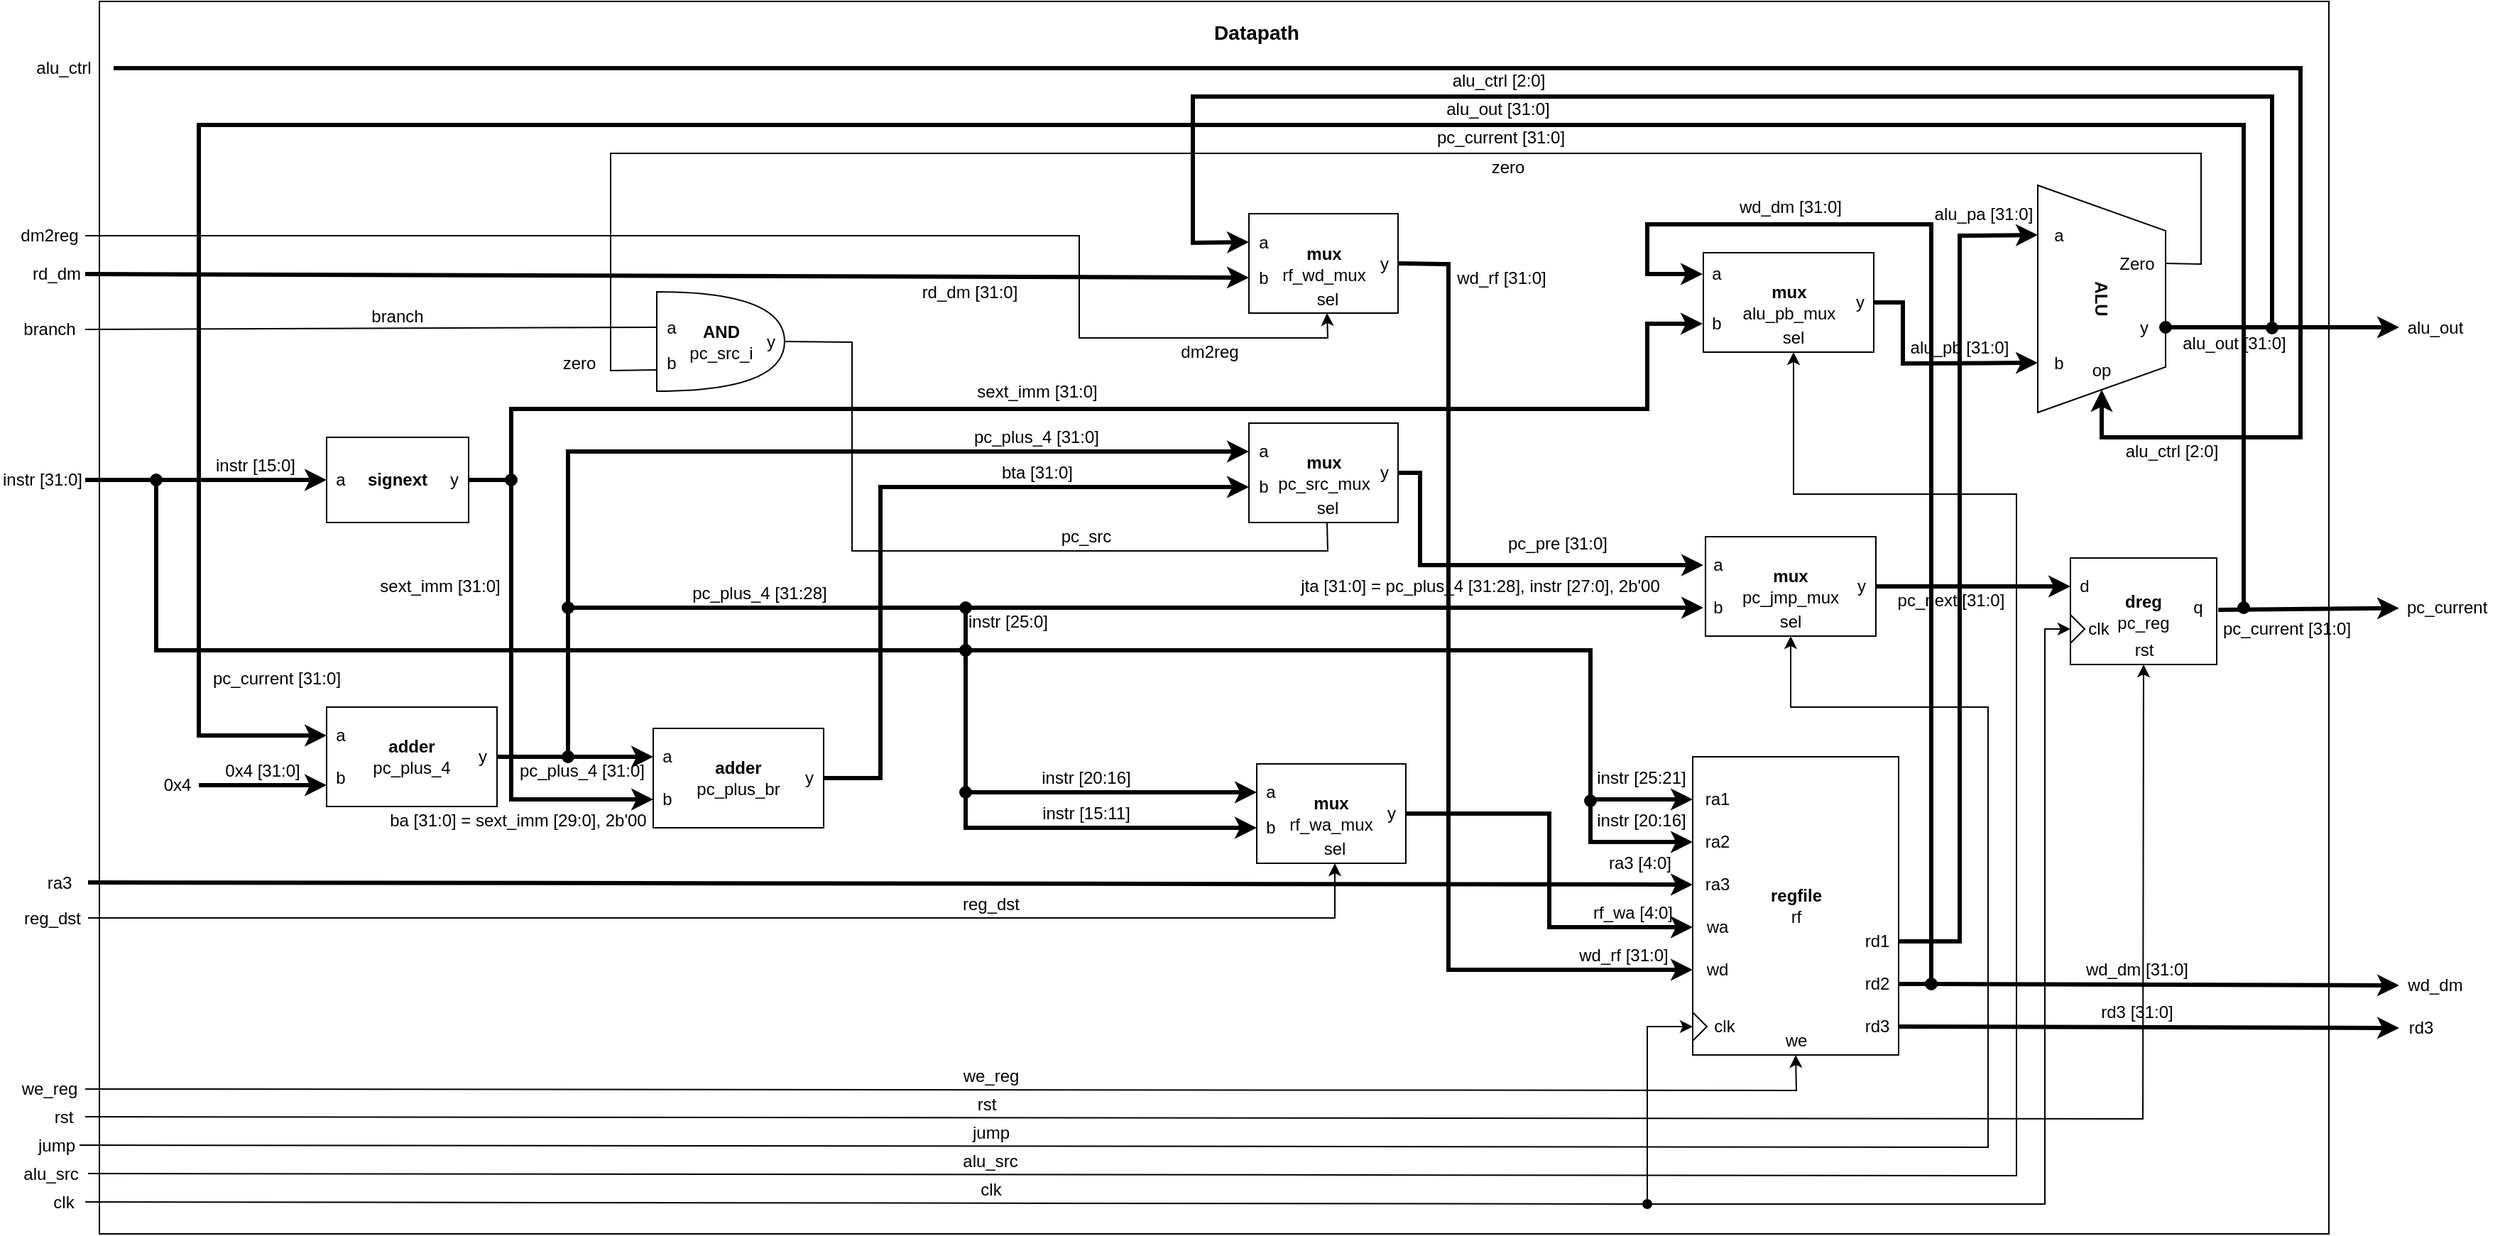 <mxfile version="12.1.1" type="google" pages="1"><diagram id="KjgQp8rjmas2Ug6D9yZW" name="Page-1"><mxGraphModel dx="2262" dy="1905" grid="1" gridSize="10" guides="1" tooltips="1" connect="1" arrows="1" fold="1" page="1" pageScale="1" pageWidth="850" pageHeight="1100" math="0" shadow="0"><root><mxCell id="0"/><mxCell id="1" parent="0"/><mxCell id="xf8EQOuF72Pf7QYpIrxu-152" value="" style="rounded=0;whiteSpace=wrap;html=1;" parent="1" vertex="1"><mxGeometry x="-770" y="-87" width="1570" height="868" as="geometry"/></mxCell><mxCell id="f_038xIlyDgQjVw056-M-1" value="" style="rounded=0;whiteSpace=wrap;html=1;" parent="1" vertex="1"><mxGeometry x="352" y="445" width="145" height="210" as="geometry"/></mxCell><mxCell id="f_038xIlyDgQjVw056-M-2" value="ra1" style="text;html=1;strokeColor=none;fillColor=none;align=center;verticalAlign=middle;whiteSpace=wrap;rounded=0;" parent="1" vertex="1"><mxGeometry x="352" y="465" width="35" height="20" as="geometry"/></mxCell><mxCell id="f_038xIlyDgQjVw056-M-3" value="ra2" style="text;html=1;strokeColor=none;fillColor=none;align=center;verticalAlign=middle;whiteSpace=wrap;rounded=0;" parent="1" vertex="1"><mxGeometry x="352" y="495" width="35" height="20" as="geometry"/></mxCell><mxCell id="f_038xIlyDgQjVw056-M-4" value="ra3" style="text;html=1;strokeColor=none;fillColor=none;align=center;verticalAlign=middle;whiteSpace=wrap;rounded=0;" parent="1" vertex="1"><mxGeometry x="352" y="525" width="35" height="20" as="geometry"/></mxCell><mxCell id="f_038xIlyDgQjVw056-M-6" value="wd" style="text;html=1;strokeColor=none;fillColor=none;align=center;verticalAlign=middle;whiteSpace=wrap;rounded=0;" parent="1" vertex="1"><mxGeometry x="352" y="585" width="35" height="20" as="geometry"/></mxCell><mxCell id="f_038xIlyDgQjVw056-M-7" value="rd1" style="text;html=1;strokeColor=none;fillColor=none;align=center;verticalAlign=middle;whiteSpace=wrap;rounded=0;" parent="1" vertex="1"><mxGeometry x="467" y="565" width="30" height="20" as="geometry"/></mxCell><mxCell id="f_038xIlyDgQjVw056-M-9" value="&lt;b&gt;regfile&lt;/b&gt;&lt;br&gt;rf" style="text;html=1;strokeColor=none;fillColor=none;align=center;verticalAlign=middle;whiteSpace=wrap;rounded=0;" parent="1" vertex="1"><mxGeometry x="384.5" y="540" width="80" height="20" as="geometry"/></mxCell><mxCell id="f_038xIlyDgQjVw056-M-25" value="" style="triangle;whiteSpace=wrap;html=1;" parent="1" vertex="1"><mxGeometry x="352" y="625" width="10" height="20" as="geometry"/></mxCell><mxCell id="f_038xIlyDgQjVw056-M-26" value="clk" style="text;html=1;strokeColor=none;fillColor=none;align=center;verticalAlign=middle;whiteSpace=wrap;rounded=0;" parent="1" vertex="1"><mxGeometry x="362" y="625" width="25" height="20" as="geometry"/></mxCell><mxCell id="f_038xIlyDgQjVw056-M-27" value="we" style="text;html=1;strokeColor=none;fillColor=none;align=center;verticalAlign=middle;whiteSpace=wrap;rounded=0;" parent="1" vertex="1"><mxGeometry x="409.5" y="635" width="30" height="20" as="geometry"/></mxCell><mxCell id="f_038xIlyDgQjVw056-M-29" value="wa" style="text;html=1;strokeColor=none;fillColor=none;align=center;verticalAlign=middle;whiteSpace=wrap;rounded=0;" parent="1" vertex="1"><mxGeometry x="352" y="555" width="35" height="20" as="geometry"/></mxCell><mxCell id="f_038xIlyDgQjVw056-M-33" value="rd2" style="text;html=1;strokeColor=none;fillColor=none;align=center;verticalAlign=middle;whiteSpace=wrap;rounded=0;" parent="1" vertex="1"><mxGeometry x="467" y="595" width="30" height="20" as="geometry"/></mxCell><mxCell id="f_038xIlyDgQjVw056-M-34" value="rd3" style="text;html=1;strokeColor=none;fillColor=none;align=center;verticalAlign=middle;whiteSpace=wrap;rounded=0;" parent="1" vertex="1"><mxGeometry x="467" y="625" width="30" height="20" as="geometry"/></mxCell><mxCell id="f_038xIlyDgQjVw056-M-73" value="&lt;b&gt;mux&lt;/b&gt;&lt;br&gt;pc_jmp_mux" style="rounded=0;whiteSpace=wrap;html=1;" parent="1" vertex="1"><mxGeometry x="361" y="290" width="120" height="70" as="geometry"/></mxCell><mxCell id="f_038xIlyDgQjVw056-M-74" value="a" style="text;html=1;strokeColor=none;fillColor=none;align=center;verticalAlign=middle;whiteSpace=wrap;rounded=0;fontStyle=0" parent="1" vertex="1"><mxGeometry x="359.5" y="300" width="20" height="20" as="geometry"/></mxCell><mxCell id="f_038xIlyDgQjVw056-M-75" value="b" style="text;html=1;strokeColor=none;fillColor=none;align=center;verticalAlign=middle;whiteSpace=wrap;rounded=0;fontStyle=0" parent="1" vertex="1"><mxGeometry x="359.5" y="330" width="20" height="20" as="geometry"/></mxCell><mxCell id="f_038xIlyDgQjVw056-M-76" value="y" style="text;html=1;strokeColor=none;fillColor=none;align=center;verticalAlign=middle;whiteSpace=wrap;rounded=0;fontStyle=0" parent="1" vertex="1"><mxGeometry x="461" y="315" width="20" height="20" as="geometry"/></mxCell><mxCell id="f_038xIlyDgQjVw056-M-77" value="sel" style="text;html=1;strokeColor=none;fillColor=none;align=center;verticalAlign=middle;whiteSpace=wrap;rounded=0;" parent="1" vertex="1"><mxGeometry x="401" y="340" width="40" height="20" as="geometry"/></mxCell><mxCell id="f_038xIlyDgQjVw056-M-81" value="&lt;b&gt;mux&lt;/b&gt;&lt;br&gt;rf_wa_mux" style="rounded=0;whiteSpace=wrap;html=1;" parent="1" vertex="1"><mxGeometry x="45" y="450" width="105" height="70" as="geometry"/></mxCell><mxCell id="f_038xIlyDgQjVw056-M-82" value="a" style="text;html=1;strokeColor=none;fillColor=none;align=center;verticalAlign=middle;whiteSpace=wrap;rounded=0;fontStyle=0" parent="1" vertex="1"><mxGeometry x="45" y="460" width="20" height="20" as="geometry"/></mxCell><mxCell id="f_038xIlyDgQjVw056-M-83" value="b" style="text;html=1;strokeColor=none;fillColor=none;align=center;verticalAlign=middle;whiteSpace=wrap;rounded=0;fontStyle=0" parent="1" vertex="1"><mxGeometry x="45" y="485" width="20" height="20" as="geometry"/></mxCell><mxCell id="f_038xIlyDgQjVw056-M-87" value="" style="edgeStyle=orthogonalEdgeStyle;rounded=0;orthogonalLoop=1;jettySize=auto;html=1;entryX=0;entryY=0.5;entryDx=0;entryDy=0;startArrow=none;startFill=0;strokeWidth=3;jumpStyle=none;" parent="1" source="f_038xIlyDgQjVw056-M-84" target="f_038xIlyDgQjVw056-M-29" edge="1"><mxGeometry relative="1" as="geometry"><mxPoint x="230" y="485" as="targetPoint"/></mxGeometry></mxCell><mxCell id="f_038xIlyDgQjVw056-M-84" value="y" style="text;html=1;strokeColor=none;fillColor=none;align=center;verticalAlign=middle;whiteSpace=wrap;rounded=0;fontStyle=0" parent="1" vertex="1"><mxGeometry x="130" y="475" width="20" height="20" as="geometry"/></mxCell><mxCell id="f_038xIlyDgQjVw056-M-85" value="sel" style="text;html=1;strokeColor=none;fillColor=none;align=center;verticalAlign=middle;whiteSpace=wrap;rounded=0;" parent="1" vertex="1"><mxGeometry x="80" y="500" width="40" height="20" as="geometry"/></mxCell><mxCell id="f_038xIlyDgQjVw056-M-88" value="rf_wa [4:0]" style="text;html=1;strokeColor=none;fillColor=none;align=center;verticalAlign=middle;whiteSpace=wrap;rounded=0;" parent="1" vertex="1"><mxGeometry x="274.5" y="545" width="70" height="20" as="geometry"/></mxCell><mxCell id="f_038xIlyDgQjVw056-M-98" value="" style="endArrow=classic;html=1;entryX=0.5;entryY=1;entryDx=0;entryDy=0;edgeStyle=orthogonalEdgeStyle;rounded=0;exitX=1;exitY=0.5;exitDx=0;exitDy=0;" parent="1" source="xf8EQOuF72Pf7QYpIrxu-80" target="f_038xIlyDgQjVw056-M-85" edge="1"><mxGeometry width="50" height="50" relative="1" as="geometry"><mxPoint x="-720" y="590" as="sourcePoint"/><mxPoint y="680" as="targetPoint"/></mxGeometry></mxCell><mxCell id="f_038xIlyDgQjVw056-M-99" value="reg_dst" style="text;html=1;strokeColor=none;fillColor=none;align=center;verticalAlign=middle;whiteSpace=wrap;rounded=0;" parent="1" vertex="1"><mxGeometry x="-162.5" y="539" width="40" height="20" as="geometry"/></mxCell><mxCell id="f_038xIlyDgQjVw056-M-100" value="" style="endArrow=classic;html=1;strokeWidth=3;entryX=0;entryY=0.5;entryDx=0;entryDy=0;rounded=0;strokeColor=#000000;" parent="1" target="f_038xIlyDgQjVw056-M-75" edge="1"><mxGeometry width="50" height="50" relative="1" as="geometry"><mxPoint x="-160" y="370" as="sourcePoint"/><mxPoint x="200" y="360" as="targetPoint"/><Array as="points"><mxPoint x="-160" y="340"/></Array></mxGeometry></mxCell><mxCell id="f_038xIlyDgQjVw056-M-101" value="" style="endArrow=classic;html=1;strokeWidth=3;entryX=0;entryY=0.5;entryDx=0;entryDy=0;rounded=0;startArrow=oval;startFill=1;" parent="1" target="f_038xIlyDgQjVw056-M-82" edge="1"><mxGeometry width="50" height="50" relative="1" as="geometry"><mxPoint x="-160" y="370" as="sourcePoint"/><mxPoint x="-70" y="510" as="targetPoint"/><Array as="points"><mxPoint x="-160" y="470"/></Array></mxGeometry></mxCell><mxCell id="f_038xIlyDgQjVw056-M-102" value="" style="endArrow=classic;html=1;strokeWidth=3;entryX=0;entryY=0.5;entryDx=0;entryDy=0;rounded=0;startArrow=oval;startFill=1;" parent="1" target="f_038xIlyDgQjVw056-M-83" edge="1"><mxGeometry width="50" height="50" relative="1" as="geometry"><mxPoint x="-160" y="470" as="sourcePoint"/><mxPoint x="55" y="480" as="targetPoint"/><Array as="points"><mxPoint x="-160" y="495"/></Array></mxGeometry></mxCell><mxCell id="f_038xIlyDgQjVw056-M-103" value="instr [20:16]" style="text;html=1;strokeColor=none;fillColor=none;align=center;verticalAlign=middle;whiteSpace=wrap;rounded=0;" parent="1" vertex="1"><mxGeometry x="-120" y="450" width="90" height="20" as="geometry"/></mxCell><mxCell id="f_038xIlyDgQjVw056-M-104" value="instr [15:11]" style="text;html=1;strokeColor=none;fillColor=none;align=center;verticalAlign=middle;whiteSpace=wrap;rounded=0;" parent="1" vertex="1"><mxGeometry x="-120" y="475" width="90" height="20" as="geometry"/></mxCell><mxCell id="f_038xIlyDgQjVw056-M-107" value="" style="endArrow=classic;html=1;strokeWidth=3;entryX=0;entryY=0.5;entryDx=0;entryDy=0;rounded=0;startArrow=oval;startFill=1;" parent="1" target="f_038xIlyDgQjVw056-M-2" edge="1"><mxGeometry width="50" height="50" relative="1" as="geometry"><mxPoint x="-160" y="370" as="sourcePoint"/><mxPoint x="-250" y="680" as="targetPoint"/><Array as="points"><mxPoint x="280" y="370"/><mxPoint x="280" y="475"/></Array></mxGeometry></mxCell><mxCell id="f_038xIlyDgQjVw056-M-108" value="" style="endArrow=classic;html=1;strokeWidth=3;entryX=0;entryY=0.5;entryDx=0;entryDy=0;rounded=0;startArrow=oval;startFill=1;exitX=0;exitY=-0.2;exitDx=0;exitDy=0;exitPerimeter=0;" parent="1" source="f_038xIlyDgQjVw056-M-110" target="f_038xIlyDgQjVw056-M-3" edge="1"><mxGeometry width="50" height="50" relative="1" as="geometry"><mxPoint x="280" y="540" as="sourcePoint"/><mxPoint x="-250" y="680" as="targetPoint"/><Array as="points"><mxPoint x="280" y="505"/></Array></mxGeometry></mxCell><mxCell id="f_038xIlyDgQjVw056-M-109" value="instr [25:21]" style="text;html=1;strokeColor=none;fillColor=none;align=center;verticalAlign=middle;whiteSpace=wrap;rounded=0;" parent="1" vertex="1"><mxGeometry x="280" y="450" width="72" height="20" as="geometry"/></mxCell><mxCell id="f_038xIlyDgQjVw056-M-110" value="instr [20:16]" style="text;html=1;strokeColor=none;fillColor=none;align=center;verticalAlign=middle;whiteSpace=wrap;rounded=0;" parent="1" vertex="1"><mxGeometry x="280" y="480" width="72" height="20" as="geometry"/></mxCell><mxCell id="f_038xIlyDgQjVw056-M-111" value="jta [31:0] = pc_plus_4 [31:28], instr [27:0], 2b'00" style="text;html=1;strokeColor=none;fillColor=none;align=center;verticalAlign=middle;whiteSpace=wrap;rounded=0;" parent="1" vertex="1"><mxGeometry x="69.5" y="315" width="265" height="20" as="geometry"/></mxCell><mxCell id="B_pqcTg4myg1_dTwkMym-1" value="&lt;b&gt;signext&lt;/b&gt;" style="rounded=0;whiteSpace=wrap;html=1;" parent="1" vertex="1"><mxGeometry x="-610" y="220" width="100" height="60" as="geometry"/></mxCell><mxCell id="B_pqcTg4myg1_dTwkMym-2" value="a" style="text;html=1;strokeColor=none;fillColor=none;align=center;verticalAlign=middle;whiteSpace=wrap;rounded=0;" parent="1" vertex="1"><mxGeometry x="-610" y="240" width="20" height="20" as="geometry"/></mxCell><mxCell id="B_pqcTg4myg1_dTwkMym-3" value="y" style="text;html=1;strokeColor=none;fillColor=none;align=center;verticalAlign=middle;whiteSpace=wrap;rounded=0;" parent="1" vertex="1"><mxGeometry x="-530" y="240" width="20" height="20" as="geometry"/></mxCell><mxCell id="B_pqcTg4myg1_dTwkMym-4" value="" style="endArrow=classic;html=1;entryX=0;entryY=0.5;entryDx=0;entryDy=0;strokeWidth=3;startArrow=none;startFill=0;exitX=1;exitY=0.5;exitDx=0;exitDy=0;" parent="1" source="B_pqcTg4myg1_dTwkMym-9" target="B_pqcTg4myg1_dTwkMym-2" edge="1"><mxGeometry width="50" height="50" relative="1" as="geometry"><mxPoint x="-760" y="250" as="sourcePoint"/><mxPoint x="-560" y="680" as="targetPoint"/></mxGeometry></mxCell><mxCell id="B_pqcTg4myg1_dTwkMym-5" value="instr [15:0]" style="text;html=1;strokeColor=none;fillColor=none;align=center;verticalAlign=middle;whiteSpace=wrap;rounded=0;" parent="1" vertex="1"><mxGeometry x="-690" y="230" width="60" height="20" as="geometry"/></mxCell><mxCell id="B_pqcTg4myg1_dTwkMym-7" value="" style="endArrow=oval;html=1;strokeWidth=3;rounded=0;endFill=1;" parent="1" edge="1"><mxGeometry width="50" height="50" relative="1" as="geometry"><mxPoint x="-160" y="370" as="sourcePoint"/><mxPoint x="-730" y="250" as="targetPoint"/><Array as="points"><mxPoint x="-730" y="370"/></Array></mxGeometry></mxCell><mxCell id="B_pqcTg4myg1_dTwkMym-9" value="instr [31:0]" style="text;html=1;strokeColor=none;fillColor=none;align=center;verticalAlign=middle;whiteSpace=wrap;rounded=0;" parent="1" vertex="1"><mxGeometry x="-840" y="235" width="60" height="30" as="geometry"/></mxCell><mxCell id="B_pqcTg4myg1_dTwkMym-10" value="ra3 [4:0]" style="text;html=1;strokeColor=none;fillColor=none;align=center;verticalAlign=middle;whiteSpace=wrap;rounded=0;" parent="1" vertex="1"><mxGeometry x="280" y="510" width="70" height="20" as="geometry"/></mxCell><mxCell id="B_pqcTg4myg1_dTwkMym-11" value="" style="endArrow=classic;html=1;strokeWidth=3;entryX=0;entryY=0.5;entryDx=0;entryDy=0;exitX=1;exitY=0.5;exitDx=0;exitDy=0;" parent="1" source="B_pqcTg4myg1_dTwkMym-12" target="f_038xIlyDgQjVw056-M-4" edge="1"><mxGeometry width="50" height="50" relative="1" as="geometry"><mxPoint x="-760" y="530" as="sourcePoint"/><mxPoint x="-520" y="680" as="targetPoint"/></mxGeometry></mxCell><mxCell id="B_pqcTg4myg1_dTwkMym-12" value="ra3" style="text;html=1;strokeColor=none;fillColor=none;align=center;verticalAlign=middle;whiteSpace=wrap;rounded=0;" parent="1" vertex="1"><mxGeometry x="-818" y="523.5" width="40" height="20" as="geometry"/></mxCell><mxCell id="xf8EQOuF72Pf7QYpIrxu-1" value="&lt;b&gt;mux&lt;/b&gt;&lt;br&gt;alu_pb_mux" style="rounded=0;whiteSpace=wrap;html=1;" parent="1" vertex="1"><mxGeometry x="359.5" y="90" width="120" height="70" as="geometry"/></mxCell><mxCell id="xf8EQOuF72Pf7QYpIrxu-2" value="a" style="text;html=1;strokeColor=none;fillColor=none;align=center;verticalAlign=middle;whiteSpace=wrap;rounded=0;fontStyle=0" parent="1" vertex="1"><mxGeometry x="359" y="95" width="20" height="20" as="geometry"/></mxCell><mxCell id="xf8EQOuF72Pf7QYpIrxu-3" value="b" style="text;html=1;strokeColor=none;fillColor=none;align=center;verticalAlign=middle;whiteSpace=wrap;rounded=0;fontStyle=0" parent="1" vertex="1"><mxGeometry x="359" y="130" width="20" height="20" as="geometry"/></mxCell><mxCell id="xf8EQOuF72Pf7QYpIrxu-4" value="y" style="text;html=1;strokeColor=none;fillColor=none;align=center;verticalAlign=middle;whiteSpace=wrap;rounded=0;fontStyle=0" parent="1" vertex="1"><mxGeometry x="459.5" y="115" width="20" height="20" as="geometry"/></mxCell><mxCell id="xf8EQOuF72Pf7QYpIrxu-5" value="sel" style="text;html=1;strokeColor=none;fillColor=none;align=center;verticalAlign=middle;whiteSpace=wrap;rounded=0;" parent="1" vertex="1"><mxGeometry x="403" y="140" width="40" height="20" as="geometry"/></mxCell><mxCell id="xf8EQOuF72Pf7QYpIrxu-12" value="&lt;b&gt;mux&lt;/b&gt;&lt;br&gt;pc_src_mux" style="rounded=0;whiteSpace=wrap;html=1;" parent="1" vertex="1"><mxGeometry x="39.5" y="210" width="105" height="70" as="geometry"/></mxCell><mxCell id="xf8EQOuF72Pf7QYpIrxu-13" value="a" style="text;html=1;strokeColor=none;fillColor=none;align=center;verticalAlign=middle;whiteSpace=wrap;rounded=0;fontStyle=0" parent="1" vertex="1"><mxGeometry x="39.5" y="220" width="20" height="20" as="geometry"/></mxCell><mxCell id="xf8EQOuF72Pf7QYpIrxu-14" value="b" style="text;html=1;strokeColor=none;fillColor=none;align=center;verticalAlign=middle;whiteSpace=wrap;rounded=0;fontStyle=0" parent="1" vertex="1"><mxGeometry x="39.5" y="245" width="20" height="20" as="geometry"/></mxCell><mxCell id="xf8EQOuF72Pf7QYpIrxu-15" value="y" style="text;html=1;strokeColor=none;fillColor=none;align=center;verticalAlign=middle;whiteSpace=wrap;rounded=0;fontStyle=0" parent="1" vertex="1"><mxGeometry x="124.5" y="235" width="20" height="20" as="geometry"/></mxCell><mxCell id="xf8EQOuF72Pf7QYpIrxu-16" value="sel" style="text;html=1;strokeColor=none;fillColor=none;align=center;verticalAlign=middle;whiteSpace=wrap;rounded=0;" parent="1" vertex="1"><mxGeometry x="74.5" y="260" width="40" height="20" as="geometry"/></mxCell><mxCell id="xf8EQOuF72Pf7QYpIrxu-17" value="&lt;b&gt;mux&lt;/b&gt;&lt;br&gt;rf_wd_mux" style="rounded=0;whiteSpace=wrap;html=1;" parent="1" vertex="1"><mxGeometry x="39.5" y="62.5" width="105" height="70" as="geometry"/></mxCell><mxCell id="xf8EQOuF72Pf7QYpIrxu-18" value="a" style="text;html=1;strokeColor=none;fillColor=none;align=center;verticalAlign=middle;whiteSpace=wrap;rounded=0;fontStyle=0" parent="1" vertex="1"><mxGeometry x="39.5" y="72.5" width="20" height="20" as="geometry"/></mxCell><mxCell id="xf8EQOuF72Pf7QYpIrxu-19" value="b" style="text;html=1;strokeColor=none;fillColor=none;align=center;verticalAlign=middle;whiteSpace=wrap;rounded=0;fontStyle=0" parent="1" vertex="1"><mxGeometry x="39.5" y="97.5" width="20" height="20" as="geometry"/></mxCell><mxCell id="xf8EQOuF72Pf7QYpIrxu-20" value="y" style="text;html=1;strokeColor=none;fillColor=none;align=center;verticalAlign=middle;whiteSpace=wrap;rounded=0;fontStyle=0" parent="1" vertex="1"><mxGeometry x="124.5" y="87.5" width="20" height="20" as="geometry"/></mxCell><mxCell id="xf8EQOuF72Pf7QYpIrxu-21" value="sel" style="text;html=1;strokeColor=none;fillColor=none;align=center;verticalAlign=middle;whiteSpace=wrap;rounded=0;" parent="1" vertex="1"><mxGeometry x="74.5" y="112.5" width="40" height="20" as="geometry"/></mxCell><mxCell id="xf8EQOuF72Pf7QYpIrxu-22" value="&lt;b&gt;ALU&lt;/b&gt;" style="shape=trapezoid;perimeter=trapezoidPerimeter;whiteSpace=wrap;html=1;rotation=90;" parent="1" vertex="1"><mxGeometry x="560" y="77.5" width="160" height="90" as="geometry"/></mxCell><mxCell id="xf8EQOuF72Pf7QYpIrxu-23" value="Zero" style="text;html=1;strokeColor=none;fillColor=none;align=center;verticalAlign=middle;whiteSpace=wrap;rounded=0;" parent="1" vertex="1"><mxGeometry x="645" y="87.5" width="40" height="20" as="geometry"/></mxCell><mxCell id="xf8EQOuF72Pf7QYpIrxu-98" value="" style="edgeStyle=orthogonalEdgeStyle;rounded=0;jumpStyle=none;orthogonalLoop=1;jettySize=auto;html=1;startArrow=oval;startFill=1;endArrow=classic;endFill=1;strokeColor=#000000;strokeWidth=3;" parent="1" source="xf8EQOuF72Pf7QYpIrxu-24" target="xf8EQOuF72Pf7QYpIrxu-97" edge="1"><mxGeometry relative="1" as="geometry"/></mxCell><mxCell id="xf8EQOuF72Pf7QYpIrxu-24" value="y" style="text;html=1;strokeColor=none;fillColor=none;align=center;verticalAlign=middle;whiteSpace=wrap;rounded=0;" parent="1" vertex="1"><mxGeometry x="655" y="132.5" width="30" height="20" as="geometry"/></mxCell><mxCell id="xf8EQOuF72Pf7QYpIrxu-97" value="alu_out" style="text;html=1;strokeColor=none;fillColor=none;align=center;verticalAlign=middle;whiteSpace=wrap;rounded=0;" parent="1" vertex="1"><mxGeometry x="849.5" y="132.5" width="50" height="20" as="geometry"/></mxCell><mxCell id="xf8EQOuF72Pf7QYpIrxu-25" value="b" style="text;html=1;strokeColor=none;fillColor=none;align=center;verticalAlign=middle;whiteSpace=wrap;rounded=0;" parent="1" vertex="1"><mxGeometry x="595" y="157.5" width="30" height="20" as="geometry"/></mxCell><mxCell id="xf8EQOuF72Pf7QYpIrxu-26" value="a" style="text;html=1;strokeColor=none;fillColor=none;align=center;verticalAlign=middle;whiteSpace=wrap;rounded=0;" parent="1" vertex="1"><mxGeometry x="595" y="67.5" width="30" height="20" as="geometry"/></mxCell><mxCell id="xf8EQOuF72Pf7QYpIrxu-27" value="op" style="text;html=1;strokeColor=none;fillColor=none;align=center;verticalAlign=middle;whiteSpace=wrap;rounded=0;" parent="1" vertex="1"><mxGeometry x="620" y="162.5" width="40" height="20" as="geometry"/></mxCell><mxCell id="xf8EQOuF72Pf7QYpIrxu-28" value="&lt;b&gt;dreg&lt;/b&gt;&lt;br&gt;pc_reg" style="rounded=0;whiteSpace=wrap;html=1;" parent="1" vertex="1"><mxGeometry x="618" y="305" width="103" height="75" as="geometry"/></mxCell><mxCell id="xf8EQOuF72Pf7QYpIrxu-29" value="d" style="text;html=1;strokeColor=none;fillColor=none;align=center;verticalAlign=middle;whiteSpace=wrap;rounded=0;" parent="1" vertex="1"><mxGeometry x="618" y="315" width="20" height="20" as="geometry"/></mxCell><mxCell id="xf8EQOuF72Pf7QYpIrxu-30" value="" style="triangle;whiteSpace=wrap;html=1;" parent="1" vertex="1"><mxGeometry x="618" y="345" width="10" height="20" as="geometry"/></mxCell><mxCell id="xf8EQOuF72Pf7QYpIrxu-31" value="clk" style="text;html=1;strokeColor=none;fillColor=none;align=center;verticalAlign=middle;whiteSpace=wrap;rounded=0;" parent="1" vertex="1"><mxGeometry x="628" y="345" width="20" height="20" as="geometry"/></mxCell><mxCell id="xf8EQOuF72Pf7QYpIrxu-32" value="q" style="text;html=1;strokeColor=none;fillColor=none;align=center;verticalAlign=middle;whiteSpace=wrap;rounded=0;" parent="1" vertex="1"><mxGeometry x="698" y="330" width="20" height="20" as="geometry"/></mxCell><mxCell id="xf8EQOuF72Pf7QYpIrxu-33" value="rst" style="text;html=1;strokeColor=none;fillColor=none;align=center;verticalAlign=middle;whiteSpace=wrap;rounded=0;" parent="1" vertex="1"><mxGeometry x="654.5" y="360" width="30" height="20" as="geometry"/></mxCell><mxCell id="xf8EQOuF72Pf7QYpIrxu-34" value="&lt;b&gt;adder&lt;/b&gt;&lt;br&gt;pc_plus_br" style="rounded=0;whiteSpace=wrap;html=1;" parent="1" vertex="1"><mxGeometry x="-380" y="425" width="120" height="70" as="geometry"/></mxCell><mxCell id="xf8EQOuF72Pf7QYpIrxu-35" value="a" style="text;html=1;strokeColor=none;fillColor=none;align=center;verticalAlign=middle;whiteSpace=wrap;rounded=0;" parent="1" vertex="1"><mxGeometry x="-380" y="435" width="20" height="20" as="geometry"/></mxCell><mxCell id="xf8EQOuF72Pf7QYpIrxu-36" value="b" style="text;html=1;strokeColor=none;fillColor=none;align=center;verticalAlign=middle;whiteSpace=wrap;rounded=0;" parent="1" vertex="1"><mxGeometry x="-380" y="465" width="20" height="20" as="geometry"/></mxCell><mxCell id="xf8EQOuF72Pf7QYpIrxu-37" value="y" style="text;html=1;strokeColor=none;fillColor=none;align=center;verticalAlign=middle;whiteSpace=wrap;rounded=0;" parent="1" vertex="1"><mxGeometry x="-280" y="450" width="20" height="20" as="geometry"/></mxCell><mxCell id="xf8EQOuF72Pf7QYpIrxu-38" value="&lt;b&gt;adder&lt;/b&gt;&lt;br&gt;pc_plus_4" style="rounded=0;whiteSpace=wrap;html=1;" parent="1" vertex="1"><mxGeometry x="-610" y="410" width="120" height="70" as="geometry"/></mxCell><mxCell id="xf8EQOuF72Pf7QYpIrxu-39" value="a" style="text;html=1;strokeColor=none;fillColor=none;align=center;verticalAlign=middle;whiteSpace=wrap;rounded=0;" parent="1" vertex="1"><mxGeometry x="-610" y="420" width="20" height="20" as="geometry"/></mxCell><mxCell id="xf8EQOuF72Pf7QYpIrxu-40" value="b" style="text;html=1;strokeColor=none;fillColor=none;align=center;verticalAlign=middle;whiteSpace=wrap;rounded=0;" parent="1" vertex="1"><mxGeometry x="-610" y="450" width="20" height="20" as="geometry"/></mxCell><mxCell id="xf8EQOuF72Pf7QYpIrxu-41" value="y" style="text;html=1;strokeColor=none;fillColor=none;align=center;verticalAlign=middle;whiteSpace=wrap;rounded=0;" parent="1" vertex="1"><mxGeometry x="-510" y="435" width="20" height="20" as="geometry"/></mxCell><mxCell id="xf8EQOuF72Pf7QYpIrxu-42" value="&lt;b&gt;AND&lt;/b&gt;&lt;br&gt;pc_src_i" style="shape=or;whiteSpace=wrap;html=1;" parent="1" vertex="1"><mxGeometry x="-377.5" y="117.5" width="90" height="70" as="geometry"/></mxCell><mxCell id="xf8EQOuF72Pf7QYpIrxu-43" value="a" style="text;html=1;strokeColor=none;fillColor=none;align=center;verticalAlign=middle;whiteSpace=wrap;rounded=0;" parent="1" vertex="1"><mxGeometry x="-377.5" y="132.5" width="20" height="20" as="geometry"/></mxCell><mxCell id="xf8EQOuF72Pf7QYpIrxu-44" value="b" style="text;html=1;strokeColor=none;fillColor=none;align=center;verticalAlign=middle;whiteSpace=wrap;rounded=0;" parent="1" vertex="1"><mxGeometry x="-377.5" y="157.5" width="20" height="20" as="geometry"/></mxCell><mxCell id="xf8EQOuF72Pf7QYpIrxu-45" value="y" style="text;html=1;strokeColor=none;fillColor=none;align=center;verticalAlign=middle;whiteSpace=wrap;rounded=0;" parent="1" vertex="1"><mxGeometry x="-307.5" y="142.5" width="20" height="20" as="geometry"/></mxCell><mxCell id="xf8EQOuF72Pf7QYpIrxu-46" value="" style="endArrow=none;html=1;entryX=0.5;entryY=1;entryDx=0;entryDy=0;exitX=1;exitY=0.5;exitDx=0;exitDy=0;rounded=0;" parent="1" source="xf8EQOuF72Pf7QYpIrxu-45" target="xf8EQOuF72Pf7QYpIrxu-16" edge="1"><mxGeometry width="50" height="50" relative="1" as="geometry"><mxPoint x="-820" y="730" as="sourcePoint"/><mxPoint x="-770" y="680" as="targetPoint"/><Array as="points"><mxPoint x="-240" y="153"/><mxPoint x="-240" y="300"/><mxPoint x="95" y="300"/></Array></mxGeometry></mxCell><mxCell id="xf8EQOuF72Pf7QYpIrxu-47" value="" style="endArrow=none;html=1;entryX=0;entryY=0.5;entryDx=0;entryDy=0;exitX=1;exitY=0.5;exitDx=0;exitDy=0;" parent="1" source="xf8EQOuF72Pf7QYpIrxu-48" target="xf8EQOuF72Pf7QYpIrxu-43" edge="1"><mxGeometry width="50" height="50" relative="1" as="geometry"><mxPoint x="-750" y="160" as="sourcePoint"/><mxPoint x="-410" y="260" as="targetPoint"/></mxGeometry></mxCell><mxCell id="xf8EQOuF72Pf7QYpIrxu-48" value="branch" style="text;html=1;strokeColor=none;fillColor=none;align=center;verticalAlign=middle;whiteSpace=wrap;rounded=0;" parent="1" vertex="1"><mxGeometry x="-830" y="130" width="50" height="28" as="geometry"/></mxCell><mxCell id="xf8EQOuF72Pf7QYpIrxu-49" value="" style="endArrow=none;html=1;entryX=1;entryY=0.5;entryDx=0;entryDy=0;exitX=0;exitY=0.75;exitDx=0;exitDy=0;rounded=0;" parent="1" source="xf8EQOuF72Pf7QYpIrxu-44" target="xf8EQOuF72Pf7QYpIrxu-23" edge="1"><mxGeometry width="50" height="50" relative="1" as="geometry"><mxPoint x="-140" y="80" as="sourcePoint"/><mxPoint x="-180" y="680" as="targetPoint"/><Array as="points"><mxPoint x="-410" y="173"/><mxPoint x="-410" y="20"/><mxPoint x="710" y="20"/><mxPoint x="710" y="98"/></Array></mxGeometry></mxCell><mxCell id="xf8EQOuF72Pf7QYpIrxu-50" value="0x4" style="text;html=1;strokeColor=none;fillColor=none;align=center;verticalAlign=middle;whiteSpace=wrap;rounded=0;" parent="1" vertex="1"><mxGeometry x="-730" y="455" width="30" height="20" as="geometry"/></mxCell><mxCell id="xf8EQOuF72Pf7QYpIrxu-51" value="" style="endArrow=classic;html=1;entryX=0;entryY=0.75;entryDx=0;entryDy=0;exitX=1;exitY=0.5;exitDx=0;exitDy=0;strokeWidth=3;" parent="1" source="xf8EQOuF72Pf7QYpIrxu-50" target="xf8EQOuF72Pf7QYpIrxu-40" edge="1"><mxGeometry width="50" height="50" relative="1" as="geometry"><mxPoint x="-820" y="715" as="sourcePoint"/><mxPoint x="-770" y="665" as="targetPoint"/></mxGeometry></mxCell><mxCell id="xf8EQOuF72Pf7QYpIrxu-52" value="0x4 [31:0]" style="text;html=1;strokeColor=none;fillColor=none;align=center;verticalAlign=middle;whiteSpace=wrap;rounded=0;" parent="1" vertex="1"><mxGeometry x="-685" y="445" width="60" height="20" as="geometry"/></mxCell><mxCell id="xf8EQOuF72Pf7QYpIrxu-53" value="pc_src" style="text;html=1;strokeColor=none;fillColor=none;align=center;verticalAlign=middle;whiteSpace=wrap;rounded=0;" parent="1" vertex="1"><mxGeometry x="-95" y="280" width="40" height="20" as="geometry"/></mxCell><mxCell id="xf8EQOuF72Pf7QYpIrxu-54" value="zero" style="text;html=1;strokeColor=none;fillColor=none;align=center;verticalAlign=middle;whiteSpace=wrap;rounded=0;" parent="1" vertex="1"><mxGeometry x="202" y="20" width="40" height="20" as="geometry"/></mxCell><mxCell id="xf8EQOuF72Pf7QYpIrxu-56" value="branch" style="text;html=1;strokeColor=none;fillColor=none;align=center;verticalAlign=middle;whiteSpace=wrap;rounded=0;" parent="1" vertex="1"><mxGeometry x="-580" y="125" width="40" height="20" as="geometry"/></mxCell><mxCell id="xf8EQOuF72Pf7QYpIrxu-57" value="" style="endArrow=classic;html=1;strokeWidth=3;entryX=0;entryY=0.5;entryDx=0;entryDy=0;startArrow=oval;startFill=1;rounded=0;" parent="1" target="xf8EQOuF72Pf7QYpIrxu-39" edge="1"><mxGeometry width="50" height="50" relative="1" as="geometry"><mxPoint x="740" y="340" as="sourcePoint"/><mxPoint x="-770" y="680" as="targetPoint"/><Array as="points"><mxPoint x="740"/><mxPoint x="-700"/><mxPoint x="-700" y="430"/></Array></mxGeometry></mxCell><mxCell id="xf8EQOuF72Pf7QYpIrxu-58" value="" style="endArrow=classic;html=1;strokeWidth=3;exitX=0.011;exitY=-0.176;exitDx=0;exitDy=0;exitPerimeter=0;" parent="1" source="xf8EQOuF72Pf7QYpIrxu-88" target="xf8EQOuF72Pf7QYpIrxu-59" edge="1"><mxGeometry width="50" height="50" relative="1" as="geometry"><mxPoint x="698" y="340" as="sourcePoint"/><mxPoint x="848" y="340" as="targetPoint"/></mxGeometry></mxCell><mxCell id="xf8EQOuF72Pf7QYpIrxu-59" value="pc_current&amp;nbsp;" style="text;html=1;strokeColor=none;fillColor=none;align=center;verticalAlign=middle;whiteSpace=wrap;rounded=0;" parent="1" vertex="1"><mxGeometry x="849.5" y="330" width="70" height="20" as="geometry"/></mxCell><mxCell id="xf8EQOuF72Pf7QYpIrxu-62" value="pc_current [31:0]" style="text;html=1;strokeColor=none;fillColor=none;align=center;verticalAlign=middle;whiteSpace=wrap;rounded=0;" parent="1" vertex="1"><mxGeometry x="162" y="-1" width="110" height="20" as="geometry"/></mxCell><mxCell id="xf8EQOuF72Pf7QYpIrxu-63" value="pc_current [31:0]" style="text;html=1;strokeColor=none;fillColor=none;align=center;verticalAlign=middle;whiteSpace=wrap;rounded=0;" parent="1" vertex="1"><mxGeometry x="-700" y="380" width="110" height="20" as="geometry"/></mxCell><mxCell id="xf8EQOuF72Pf7QYpIrxu-64" value="zero" style="text;html=1;strokeColor=none;fillColor=none;align=center;verticalAlign=middle;whiteSpace=wrap;rounded=0;" parent="1" vertex="1"><mxGeometry x="-452.5" y="157.5" width="40" height="20" as="geometry"/></mxCell><mxCell id="xf8EQOuF72Pf7QYpIrxu-66" value="" style="endArrow=classic;html=1;strokeWidth=3;entryX=0;entryY=0.5;entryDx=0;entryDy=0;exitX=1;exitY=0.5;exitDx=0;exitDy=0;rounded=0;" parent="1" source="xf8EQOuF72Pf7QYpIrxu-41" target="xf8EQOuF72Pf7QYpIrxu-35" edge="1"><mxGeometry width="50" height="50" relative="1" as="geometry"><mxPoint x="-820" y="730" as="sourcePoint"/><mxPoint x="-770" y="680" as="targetPoint"/><Array as="points"><mxPoint x="-440" y="445"/></Array></mxGeometry></mxCell><mxCell id="xf8EQOuF72Pf7QYpIrxu-67" value="pc_plus_4 [31:0]" style="text;html=1;strokeColor=none;fillColor=none;align=center;verticalAlign=middle;whiteSpace=wrap;rounded=0;" parent="1" vertex="1"><mxGeometry x="-480" y="445" width="100" height="20" as="geometry"/></mxCell><mxCell id="xf8EQOuF72Pf7QYpIrxu-68" value="" style="endArrow=classic;html=1;strokeWidth=3;entryX=0;entryY=0.5;entryDx=0;entryDy=0;rounded=0;startArrow=oval;startFill=1;" parent="1" target="xf8EQOuF72Pf7QYpIrxu-13" edge="1"><mxGeometry width="50" height="50" relative="1" as="geometry"><mxPoint x="-440" y="445" as="sourcePoint"/><mxPoint x="-690" y="680" as="targetPoint"/><Array as="points"><mxPoint x="-440" y="230"/></Array></mxGeometry></mxCell><mxCell id="xf8EQOuF72Pf7QYpIrxu-69" value="pc_plus_4 [31:0]" style="text;html=1;strokeColor=none;fillColor=none;align=center;verticalAlign=middle;whiteSpace=wrap;rounded=0;" parent="1" vertex="1"><mxGeometry x="-165" y="210" width="110" height="20" as="geometry"/></mxCell><mxCell id="xf8EQOuF72Pf7QYpIrxu-72" value="" style="endArrow=oval;html=1;strokeColor=#000000;strokeWidth=3;startArrow=oval;startFill=1;endFill=1;" parent="1" edge="1"><mxGeometry width="50" height="50" relative="1" as="geometry"><mxPoint x="-440" y="340" as="sourcePoint"/><mxPoint x="-160" y="340" as="targetPoint"/></mxGeometry></mxCell><mxCell id="xf8EQOuF72Pf7QYpIrxu-73" value="pc_plus_4 [31:28]" style="text;html=1;strokeColor=none;fillColor=none;align=center;verticalAlign=middle;whiteSpace=wrap;rounded=0;" parent="1" vertex="1"><mxGeometry x="-355" y="320" width="100" height="20" as="geometry"/></mxCell><mxCell id="xf8EQOuF72Pf7QYpIrxu-74" value="instr [25:0]" style="text;html=1;strokeColor=none;fillColor=none;align=center;verticalAlign=middle;whiteSpace=wrap;rounded=0;" parent="1" vertex="1"><mxGeometry x="-165" y="340" width="70" height="20" as="geometry"/></mxCell><mxCell id="xf8EQOuF72Pf7QYpIrxu-75" value="" style="endArrow=classic;html=1;strokeColor=#000000;strokeWidth=3;entryX=0;entryY=0.5;entryDx=0;entryDy=0;exitX=1;exitY=0.5;exitDx=0;exitDy=0;rounded=0;endFill=1;" parent="1" source="B_pqcTg4myg1_dTwkMym-3" target="xf8EQOuF72Pf7QYpIrxu-36" edge="1"><mxGeometry width="50" height="50" relative="1" as="geometry"><mxPoint x="-820" y="730" as="sourcePoint"/><mxPoint x="-770" y="680" as="targetPoint"/><Array as="points"><mxPoint x="-480" y="250"/><mxPoint x="-480" y="475"/></Array></mxGeometry></mxCell><mxCell id="xf8EQOuF72Pf7QYpIrxu-76" value="ba [31:0] = sext_imm [29:0], 2b'00" style="text;html=1;strokeColor=none;fillColor=none;align=center;verticalAlign=middle;whiteSpace=wrap;rounded=0;" parent="1" vertex="1"><mxGeometry x="-610" y="480" width="270" height="20" as="geometry"/></mxCell><mxCell id="xf8EQOuF72Pf7QYpIrxu-77" value="sext_imm [31:0]" style="text;html=1;strokeColor=none;fillColor=none;align=center;verticalAlign=middle;whiteSpace=wrap;rounded=0;" parent="1" vertex="1"><mxGeometry x="-580" y="315" width="100" height="20" as="geometry"/></mxCell><mxCell id="xf8EQOuF72Pf7QYpIrxu-78" value="" style="endArrow=classic;html=1;strokeColor=#000000;strokeWidth=3;entryX=0;entryY=0.5;entryDx=0;entryDy=0;startArrow=oval;startFill=1;rounded=0;" parent="1" target="xf8EQOuF72Pf7QYpIrxu-3" edge="1"><mxGeometry width="50" height="50" relative="1" as="geometry"><mxPoint x="-480" y="250" as="sourcePoint"/><mxPoint x="-540" y="680" as="targetPoint"/><Array as="points"><mxPoint x="-480" y="200"/><mxPoint x="320" y="200"/><mxPoint x="320" y="140"/></Array></mxGeometry></mxCell><mxCell id="xf8EQOuF72Pf7QYpIrxu-79" value="sext_imm [31:0]" style="text;html=1;strokeColor=none;fillColor=none;align=center;verticalAlign=middle;whiteSpace=wrap;rounded=0;" parent="1" vertex="1"><mxGeometry x="-157.5" y="177.5" width="95" height="20" as="geometry"/></mxCell><mxCell id="xf8EQOuF72Pf7QYpIrxu-80" value="reg_dst" style="text;html=1;strokeColor=none;fillColor=none;align=center;verticalAlign=middle;whiteSpace=wrap;rounded=0;" parent="1" vertex="1"><mxGeometry x="-828" y="548.5" width="50" height="20" as="geometry"/></mxCell><mxCell id="xf8EQOuF72Pf7QYpIrxu-86" value="" style="endArrow=classic;html=1;strokeColor=#000000;strokeWidth=3;entryX=0;entryY=0.5;entryDx=0;entryDy=0;exitX=1;exitY=0.5;exitDx=0;exitDy=0;rounded=0;" parent="1" source="xf8EQOuF72Pf7QYpIrxu-37" target="xf8EQOuF72Pf7QYpIrxu-14" edge="1"><mxGeometry width="50" height="50" relative="1" as="geometry"><mxPoint x="-720" y="730" as="sourcePoint"/><mxPoint x="-670" y="680" as="targetPoint"/><Array as="points"><mxPoint x="-220" y="460"/><mxPoint x="-220" y="255"/></Array></mxGeometry></mxCell><mxCell id="xf8EQOuF72Pf7QYpIrxu-87" value="bta [31:0]" style="text;html=1;strokeColor=none;fillColor=none;align=center;verticalAlign=middle;whiteSpace=wrap;rounded=0;" parent="1" vertex="1"><mxGeometry x="-157.5" y="235" width="95" height="20" as="geometry"/></mxCell><mxCell id="xf8EQOuF72Pf7QYpIrxu-88" value="pc_current [31:0]" style="text;html=1;strokeColor=none;fillColor=none;align=center;verticalAlign=middle;whiteSpace=wrap;rounded=0;" parent="1" vertex="1"><mxGeometry x="721" y="345" width="99" height="20" as="geometry"/></mxCell><mxCell id="xf8EQOuF72Pf7QYpIrxu-89" value="rd_dm" style="text;html=1;strokeColor=none;fillColor=none;align=center;verticalAlign=middle;whiteSpace=wrap;rounded=0;" parent="1" vertex="1"><mxGeometry x="-820" y="95" width="40" height="20" as="geometry"/></mxCell><mxCell id="xf8EQOuF72Pf7QYpIrxu-90" value="" style="endArrow=classic;html=1;strokeColor=#000000;strokeWidth=3;entryX=0;entryY=0.5;entryDx=0;entryDy=0;exitX=1;exitY=0.5;exitDx=0;exitDy=0;" parent="1" source="xf8EQOuF72Pf7QYpIrxu-89" target="xf8EQOuF72Pf7QYpIrxu-19" edge="1"><mxGeometry width="50" height="50" relative="1" as="geometry"><mxPoint x="-840" y="730" as="sourcePoint"/><mxPoint x="-790" y="680" as="targetPoint"/></mxGeometry></mxCell><mxCell id="xf8EQOuF72Pf7QYpIrxu-91" value="rd_dm [31:0]" style="text;html=1;strokeColor=none;fillColor=none;align=center;verticalAlign=middle;whiteSpace=wrap;rounded=0;" parent="1" vertex="1"><mxGeometry x="-192.5" y="107.5" width="70" height="20" as="geometry"/></mxCell><mxCell id="xf8EQOuF72Pf7QYpIrxu-92" value="dm2reg" style="text;html=1;strokeColor=none;fillColor=none;align=center;verticalAlign=middle;whiteSpace=wrap;rounded=0;" parent="1" vertex="1"><mxGeometry x="-830" y="68" width="50" height="20" as="geometry"/></mxCell><mxCell id="xf8EQOuF72Pf7QYpIrxu-95" value="" style="endArrow=classic;html=1;strokeColor=#000000;strokeWidth=1;entryX=0.5;entryY=1;entryDx=0;entryDy=0;exitX=1;exitY=0.5;exitDx=0;exitDy=0;rounded=0;" parent="1" source="xf8EQOuF72Pf7QYpIrxu-92" target="xf8EQOuF72Pf7QYpIrxu-21" edge="1"><mxGeometry width="50" height="50" relative="1" as="geometry"><mxPoint x="-830" y="730" as="sourcePoint"/><mxPoint x="-780" y="680" as="targetPoint"/><Array as="points"><mxPoint x="-80" y="78"/><mxPoint x="-80" y="150"/><mxPoint x="95" y="150"/></Array></mxGeometry></mxCell><mxCell id="xf8EQOuF72Pf7QYpIrxu-99" value="alu_out [31:0]" style="text;html=1;strokeColor=none;fillColor=none;align=center;verticalAlign=middle;whiteSpace=wrap;rounded=0;" parent="1" vertex="1"><mxGeometry x="695" y="144" width="77" height="20" as="geometry"/></mxCell><mxCell id="xf8EQOuF72Pf7QYpIrxu-100" value="" style="endArrow=classic;html=1;strokeColor=#000000;strokeWidth=3;startArrow=oval;startFill=1;entryX=0;entryY=0.5;entryDx=0;entryDy=0;rounded=0;" parent="1" target="xf8EQOuF72Pf7QYpIrxu-18" edge="1"><mxGeometry width="50" height="50" relative="1" as="geometry"><mxPoint x="760" y="143" as="sourcePoint"/><mxPoint x="760" y="-20" as="targetPoint"/><Array as="points"><mxPoint x="760" y="-20"/><mxPoint y="-20"/><mxPoint y="83"/></Array></mxGeometry></mxCell><mxCell id="xf8EQOuF72Pf7QYpIrxu-101" value="alu_out [31:0]" style="text;html=1;strokeColor=none;fillColor=none;align=center;verticalAlign=middle;whiteSpace=wrap;rounded=0;" parent="1" vertex="1"><mxGeometry x="170" y="-21" width="90" height="20" as="geometry"/></mxCell><mxCell id="xf8EQOuF72Pf7QYpIrxu-102" value="dm2reg" style="text;html=1;strokeColor=none;fillColor=none;align=center;verticalAlign=middle;whiteSpace=wrap;rounded=0;" parent="1" vertex="1"><mxGeometry x="-8" y="150" width="40" height="20" as="geometry"/></mxCell><mxCell id="xf8EQOuF72Pf7QYpIrxu-103" value="" style="endArrow=classic;html=1;strokeColor=#000000;strokeWidth=3;entryX=0;entryY=0.5;entryDx=0;entryDy=0;exitX=1;exitY=0.5;exitDx=0;exitDy=0;rounded=0;" parent="1" source="xf8EQOuF72Pf7QYpIrxu-20" target="f_038xIlyDgQjVw056-M-6" edge="1"><mxGeometry width="50" height="50" relative="1" as="geometry"><mxPoint x="-280" y="730" as="sourcePoint"/><mxPoint x="-230" y="680" as="targetPoint"/><Array as="points"><mxPoint x="180" y="98"/><mxPoint x="180" y="595"/></Array></mxGeometry></mxCell><mxCell id="xf8EQOuF72Pf7QYpIrxu-104" value="wd_rf [31:0]" style="text;html=1;strokeColor=none;fillColor=none;align=center;verticalAlign=middle;whiteSpace=wrap;rounded=0;" parent="1" vertex="1"><mxGeometry x="180.5" y="97.5" width="73" height="20" as="geometry"/></mxCell><mxCell id="xf8EQOuF72Pf7QYpIrxu-105" value="wd_rf [31:0]" style="text;html=1;strokeColor=none;fillColor=none;align=center;verticalAlign=middle;whiteSpace=wrap;rounded=0;" parent="1" vertex="1"><mxGeometry x="266.5" y="575" width="73" height="20" as="geometry"/></mxCell><mxCell id="xf8EQOuF72Pf7QYpIrxu-106" value="" style="endArrow=classic;html=1;strokeColor=#000000;strokeWidth=3;exitX=1;exitY=0.5;exitDx=0;exitDy=0;entryX=0;entryY=0.5;entryDx=0;entryDy=0;rounded=0;" parent="1" source="f_038xIlyDgQjVw056-M-33" target="xf8EQOuF72Pf7QYpIrxu-2" edge="1"><mxGeometry width="50" height="50" relative="1" as="geometry"><mxPoint x="-310" y="730" as="sourcePoint"/><mxPoint x="-260" y="680" as="targetPoint"/><Array as="points"><mxPoint x="520" y="605"/><mxPoint x="520" y="70"/><mxPoint x="320" y="70"/><mxPoint x="320" y="105"/></Array></mxGeometry></mxCell><mxCell id="xf8EQOuF72Pf7QYpIrxu-107" value="" style="endArrow=classic;html=1;strokeColor=#000000;strokeWidth=3;exitX=1;exitY=0.5;exitDx=0;exitDy=0;entryX=0;entryY=0.5;entryDx=0;entryDy=0;rounded=0;" parent="1" source="xf8EQOuF72Pf7QYpIrxu-4" target="xf8EQOuF72Pf7QYpIrxu-25" edge="1"><mxGeometry width="50" height="50" relative="1" as="geometry"><mxPoint x="-130" y="730" as="sourcePoint"/><mxPoint x="-80" y="680" as="targetPoint"/><Array as="points"><mxPoint x="500" y="125"/><mxPoint x="500" y="168"/></Array></mxGeometry></mxCell><mxCell id="xf8EQOuF72Pf7QYpIrxu-108" value="wd_dm [31:0]" style="text;html=1;strokeColor=none;fillColor=none;align=center;verticalAlign=middle;whiteSpace=wrap;rounded=0;" parent="1" vertex="1"><mxGeometry x="381" y="47.5" width="80" height="20" as="geometry"/></mxCell><mxCell id="xf8EQOuF72Pf7QYpIrxu-111" value="" style="endArrow=classic;html=1;strokeColor=#000000;strokeWidth=3;exitX=1;exitY=0.5;exitDx=0;exitDy=0;entryX=0;entryY=0.5;entryDx=0;entryDy=0;rounded=0;" parent="1" source="f_038xIlyDgQjVw056-M-7" target="xf8EQOuF72Pf7QYpIrxu-26" edge="1"><mxGeometry width="50" height="50" relative="1" as="geometry"><mxPoint x="-130" y="730" as="sourcePoint"/><mxPoint x="-80" y="680" as="targetPoint"/><Array as="points"><mxPoint x="540" y="575"/><mxPoint x="540" y="78"/></Array></mxGeometry></mxCell><mxCell id="xf8EQOuF72Pf7QYpIrxu-112" value="alu_pa [31:0]" style="text;html=1;strokeColor=none;fillColor=none;align=center;verticalAlign=middle;whiteSpace=wrap;rounded=0;" parent="1" vertex="1"><mxGeometry x="517" y="52.5" width="80" height="20" as="geometry"/></mxCell><mxCell id="xf8EQOuF72Pf7QYpIrxu-114" value="alu_pb [31:0]" style="text;html=1;strokeColor=none;fillColor=none;align=center;verticalAlign=middle;whiteSpace=wrap;rounded=0;" parent="1" vertex="1"><mxGeometry x="499.5" y="147" width="80" height="20" as="geometry"/></mxCell><mxCell id="xf8EQOuF72Pf7QYpIrxu-116" value="" style="endArrow=classic;html=1;strokeColor=#000000;strokeWidth=3;startArrow=oval;startFill=1;entryX=0;entryY=0.5;entryDx=0;entryDy=0;" parent="1" target="xf8EQOuF72Pf7QYpIrxu-117" edge="1"><mxGeometry width="50" height="50" relative="1" as="geometry"><mxPoint x="520" y="605" as="sourcePoint"/><mxPoint x="820" y="605" as="targetPoint"/></mxGeometry></mxCell><mxCell id="xf8EQOuF72Pf7QYpIrxu-117" value="wd_dm" style="text;html=1;strokeColor=none;fillColor=none;align=center;verticalAlign=middle;whiteSpace=wrap;rounded=0;" parent="1" vertex="1"><mxGeometry x="849.5" y="596" width="50" height="20" as="geometry"/></mxCell><mxCell id="xf8EQOuF72Pf7QYpIrxu-118" value="wd_dm [31:0]" style="text;html=1;strokeColor=none;fillColor=none;align=center;verticalAlign=middle;whiteSpace=wrap;rounded=0;" parent="1" vertex="1"><mxGeometry x="618" y="585" width="94" height="20" as="geometry"/></mxCell><mxCell id="xf8EQOuF72Pf7QYpIrxu-120" value="" style="endArrow=classic;html=1;strokeColor=#000000;strokeWidth=3;exitX=1;exitY=0.5;exitDx=0;exitDy=0;entryX=0;entryY=0.5;entryDx=0;entryDy=0;" parent="1" source="f_038xIlyDgQjVw056-M-34" target="xf8EQOuF72Pf7QYpIrxu-121" edge="1"><mxGeometry width="50" height="50" relative="1" as="geometry"><mxPoint x="-130" y="730" as="sourcePoint"/><mxPoint x="820" y="635" as="targetPoint"/></mxGeometry></mxCell><mxCell id="xf8EQOuF72Pf7QYpIrxu-121" value="rd3" style="text;html=1;strokeColor=none;fillColor=none;align=center;verticalAlign=middle;whiteSpace=wrap;rounded=0;" parent="1" vertex="1"><mxGeometry x="849.5" y="626" width="30" height="20" as="geometry"/></mxCell><mxCell id="xf8EQOuF72Pf7QYpIrxu-122" value="rd3 [31:0]" style="text;html=1;strokeColor=none;fillColor=none;align=center;verticalAlign=middle;whiteSpace=wrap;rounded=0;" parent="1" vertex="1"><mxGeometry x="618" y="615" width="94" height="20" as="geometry"/></mxCell><mxCell id="xf8EQOuF72Pf7QYpIrxu-123" value="" style="endArrow=classic;html=1;strokeColor=#000000;strokeWidth=3;entryX=0;entryY=0.5;entryDx=0;entryDy=0;exitX=1;exitY=0.5;exitDx=0;exitDy=0;" parent="1" source="f_038xIlyDgQjVw056-M-73" target="xf8EQOuF72Pf7QYpIrxu-29" edge="1"><mxGeometry width="50" height="50" relative="1" as="geometry"><mxPoint x="-130" y="730" as="sourcePoint"/><mxPoint x="-80" y="680" as="targetPoint"/></mxGeometry></mxCell><mxCell id="xf8EQOuF72Pf7QYpIrxu-125" value="pc_next [31:0]" style="text;html=1;strokeColor=none;fillColor=none;align=center;verticalAlign=middle;whiteSpace=wrap;rounded=0;" parent="1" vertex="1"><mxGeometry x="493.5" y="325" width="80" height="20" as="geometry"/></mxCell><mxCell id="xf8EQOuF72Pf7QYpIrxu-129" value="" style="endArrow=classic;html=1;strokeColor=#000000;strokeWidth=3;entryX=0;entryY=0.5;entryDx=0;entryDy=0;exitX=1;exitY=0.5;exitDx=0;exitDy=0;rounded=0;" parent="1" source="xf8EQOuF72Pf7QYpIrxu-15" target="f_038xIlyDgQjVw056-M-74" edge="1"><mxGeometry width="50" height="50" relative="1" as="geometry"><mxPoint x="-180" y="730" as="sourcePoint"/><mxPoint x="-130" y="680" as="targetPoint"/><Array as="points"><mxPoint x="160" y="245"/><mxPoint x="160" y="310"/></Array></mxGeometry></mxCell><mxCell id="xf8EQOuF72Pf7QYpIrxu-130" value="pc_pre [31:0]" style="text;html=1;strokeColor=none;fillColor=none;align=center;verticalAlign=middle;whiteSpace=wrap;rounded=0;" parent="1" vertex="1"><mxGeometry x="212" y="285" width="90" height="20" as="geometry"/></mxCell><mxCell id="xf8EQOuF72Pf7QYpIrxu-134" value="" style="endArrow=classic;html=1;strokeColor=#000000;strokeWidth=1;entryX=0.5;entryY=1;entryDx=0;entryDy=0;rounded=0;exitX=1;exitY=0.5;exitDx=0;exitDy=0;" parent="1" source="xf8EQOuF72Pf7QYpIrxu-135" target="f_038xIlyDgQjVw056-M-27" edge="1"><mxGeometry width="50" height="50" relative="1" as="geometry"><mxPoint x="-760" y="680" as="sourcePoint"/><mxPoint x="-320" y="680" as="targetPoint"/><Array as="points"><mxPoint x="425" y="680"/></Array></mxGeometry></mxCell><mxCell id="xf8EQOuF72Pf7QYpIrxu-135" value="we_reg" style="text;html=1;strokeColor=none;fillColor=none;align=center;verticalAlign=middle;whiteSpace=wrap;rounded=0;" parent="1" vertex="1"><mxGeometry x="-830" y="669" width="50" height="20" as="geometry"/></mxCell><mxCell id="xf8EQOuF72Pf7QYpIrxu-137" value="" style="endArrow=classic;html=1;strokeColor=#000000;strokeWidth=1;entryX=0.5;entryY=1;entryDx=0;entryDy=0;rounded=0;exitX=1;exitY=0.5;exitDx=0;exitDy=0;" parent="1" source="xf8EQOuF72Pf7QYpIrxu-138" target="xf8EQOuF72Pf7QYpIrxu-33" edge="1"><mxGeometry width="50" height="50" relative="1" as="geometry"><mxPoint x="-760" y="700" as="sourcePoint"/><mxPoint x="110" y="710" as="targetPoint"/><Array as="points"><mxPoint x="669" y="700"/></Array></mxGeometry></mxCell><mxCell id="xf8EQOuF72Pf7QYpIrxu-138" value="rst" style="text;html=1;strokeColor=none;fillColor=none;align=center;verticalAlign=middle;whiteSpace=wrap;rounded=0;" parent="1" vertex="1"><mxGeometry x="-810" y="688.5" width="30" height="20" as="geometry"/></mxCell><mxCell id="xf8EQOuF72Pf7QYpIrxu-139" value="" style="endArrow=classic;html=1;strokeColor=#000000;strokeWidth=3;entryX=1;entryY=0.5;entryDx=0;entryDy=0;rounded=0;" parent="1" target="xf8EQOuF72Pf7QYpIrxu-22" edge="1"><mxGeometry width="50" height="50" relative="1" as="geometry"><mxPoint x="-760" y="-40" as="sourcePoint"/><mxPoint x="20" y="730" as="targetPoint"/><Array as="points"><mxPoint x="780" y="-40"/><mxPoint x="780" y="220"/><mxPoint x="640" y="220"/></Array></mxGeometry></mxCell><mxCell id="xf8EQOuF72Pf7QYpIrxu-141" value="alu_ctrl" style="text;html=1;strokeColor=none;fillColor=none;align=center;verticalAlign=middle;whiteSpace=wrap;rounded=0;" parent="1" vertex="1"><mxGeometry x="-820" y="-50" width="50" height="20" as="geometry"/></mxCell><mxCell id="xf8EQOuF72Pf7QYpIrxu-142" value="alu_ctrl [2:0]" style="text;html=1;strokeColor=none;fillColor=none;align=center;verticalAlign=middle;whiteSpace=wrap;rounded=0;" parent="1" vertex="1"><mxGeometry x="172.5" y="-41" width="85" height="20" as="geometry"/></mxCell><mxCell id="xf8EQOuF72Pf7QYpIrxu-143" value="alu_ctrl [2:0]" style="text;html=1;strokeColor=none;fillColor=none;align=center;verticalAlign=middle;whiteSpace=wrap;rounded=0;" parent="1" vertex="1"><mxGeometry x="647.176" y="220" width="85" height="20" as="geometry"/></mxCell><mxCell id="xf8EQOuF72Pf7QYpIrxu-144" value="" style="endArrow=classic;html=1;strokeColor=#000000;strokeWidth=1;entryX=0.5;entryY=1;entryDx=0;entryDy=0;rounded=0;exitX=0.9;exitY=0.5;exitDx=0;exitDy=0;exitPerimeter=0;" parent="1" source="xf8EQOuF72Pf7QYpIrxu-145" target="f_038xIlyDgQjVw056-M-77" edge="1"><mxGeometry width="50" height="50" relative="1" as="geometry"><mxPoint x="-760" y="720" as="sourcePoint"/><mxPoint x="-90" y="730" as="targetPoint"/><Array as="points"><mxPoint x="560" y="720"/><mxPoint x="560" y="410"/><mxPoint x="421" y="410"/></Array></mxGeometry></mxCell><mxCell id="xf8EQOuF72Pf7QYpIrxu-145" value="jump" style="text;html=1;strokeColor=none;fillColor=none;align=center;verticalAlign=middle;whiteSpace=wrap;rounded=0;" parent="1" vertex="1"><mxGeometry x="-820" y="708.5" width="40" height="20" as="geometry"/></mxCell><mxCell id="xf8EQOuF72Pf7QYpIrxu-146" value="jump" style="text;html=1;strokeColor=none;fillColor=none;align=center;verticalAlign=middle;whiteSpace=wrap;rounded=0;" parent="1" vertex="1"><mxGeometry x="-162.5" y="700" width="40" height="20" as="geometry"/></mxCell><mxCell id="xf8EQOuF72Pf7QYpIrxu-147" value="rst" style="text;html=1;strokeColor=none;fillColor=none;align=center;verticalAlign=middle;whiteSpace=wrap;rounded=0;" parent="1" vertex="1"><mxGeometry x="-165" y="680" width="40" height="20" as="geometry"/></mxCell><mxCell id="xf8EQOuF72Pf7QYpIrxu-148" value="we_reg" style="text;html=1;strokeColor=none;fillColor=none;align=center;verticalAlign=middle;whiteSpace=wrap;rounded=0;" parent="1" vertex="1"><mxGeometry x="-162.5" y="660" width="40" height="20" as="geometry"/></mxCell><mxCell id="xf8EQOuF72Pf7QYpIrxu-150" value="" style="endArrow=classic;html=1;strokeColor=#000000;strokeWidth=1;entryX=0.5;entryY=1;entryDx=0;entryDy=0;rounded=0;" parent="1" source="xf8EQOuF72Pf7QYpIrxu-155" target="xf8EQOuF72Pf7QYpIrxu-5" edge="1"><mxGeometry width="50" height="50" relative="1" as="geometry"><mxPoint x="-760" y="740" as="sourcePoint"/><mxPoint x="-80" y="750" as="targetPoint"/><Array as="points"><mxPoint x="580" y="740"/><mxPoint x="580" y="260"/><mxPoint x="423" y="260"/></Array></mxGeometry></mxCell><mxCell id="xf8EQOuF72Pf7QYpIrxu-151" value="alu_src" style="text;html=1;strokeColor=none;fillColor=none;align=center;verticalAlign=middle;whiteSpace=wrap;rounded=0;" parent="1" vertex="1"><mxGeometry x="-169" y="720" width="53" height="20" as="geometry"/></mxCell><mxCell id="xf8EQOuF72Pf7QYpIrxu-155" value="alu_src" style="text;html=1;strokeColor=none;fillColor=none;align=center;verticalAlign=middle;whiteSpace=wrap;rounded=0;" parent="1" vertex="1"><mxGeometry x="-830" y="728.5" width="52" height="20" as="geometry"/></mxCell><mxCell id="xf8EQOuF72Pf7QYpIrxu-156" value="" style="endArrow=classic;html=1;strokeColor=#000000;strokeWidth=1;entryX=0;entryY=0.5;entryDx=0;entryDy=0;rounded=0;exitX=1;exitY=0.5;exitDx=0;exitDy=0;" parent="1" source="xf8EQOuF72Pf7QYpIrxu-157" target="f_038xIlyDgQjVw056-M-25" edge="1"><mxGeometry width="50" height="50" relative="1" as="geometry"><mxPoint x="-760" y="760" as="sourcePoint"/><mxPoint x="-40" y="850" as="targetPoint"/><Array as="points"><mxPoint x="320" y="760"/><mxPoint x="320" y="635"/></Array></mxGeometry></mxCell><mxCell id="xf8EQOuF72Pf7QYpIrxu-157" value="clk" style="text;html=1;strokeColor=none;fillColor=none;align=center;verticalAlign=middle;whiteSpace=wrap;rounded=0;" parent="1" vertex="1"><mxGeometry x="-810" y="748.5" width="30" height="20" as="geometry"/></mxCell><mxCell id="xf8EQOuF72Pf7QYpIrxu-158" value="clk" style="text;html=1;strokeColor=none;fillColor=none;align=center;verticalAlign=middle;whiteSpace=wrap;rounded=0;" parent="1" vertex="1"><mxGeometry x="-157.5" y="740" width="30" height="20" as="geometry"/></mxCell><mxCell id="xf8EQOuF72Pf7QYpIrxu-159" value="" style="endArrow=classic;html=1;strokeColor=#000000;strokeWidth=1;startArrow=oval;startFill=1;endFill=1;entryX=0;entryY=0.5;entryDx=0;entryDy=0;rounded=0;" parent="1" target="xf8EQOuF72Pf7QYpIrxu-30" edge="1"><mxGeometry width="50" height="50" relative="1" as="geometry"><mxPoint x="320" y="760" as="sourcePoint"/><mxPoint x="610" y="360" as="targetPoint"/><Array as="points"><mxPoint x="600" y="760"/><mxPoint x="600" y="355"/></Array></mxGeometry></mxCell><mxCell id="xf8EQOuF72Pf7QYpIrxu-160" value="Datapath" style="text;html=1;strokeColor=none;fillColor=none;align=center;verticalAlign=middle;whiteSpace=wrap;rounded=0;fontStyle=1;fontSize=14;" parent="1" vertex="1"><mxGeometry x="5" y="-80" width="80" height="30" as="geometry"/></mxCell></root></mxGraphModel></diagram></mxfile>